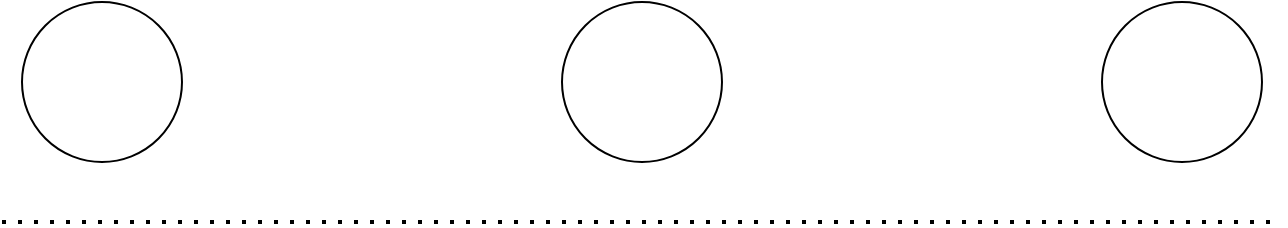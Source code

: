 <mxfile version="16.5.6" type="github">
  <diagram id="vuYvmgYbJ-c0nTtxZ2DZ" name="Page-1">
    <mxGraphModel dx="2062" dy="1122" grid="1" gridSize="10" guides="1" tooltips="1" connect="1" arrows="1" fold="1" page="1" pageScale="1" pageWidth="850" pageHeight="1100" math="0" shadow="0">
      <root>
        <mxCell id="0" />
        <mxCell id="1" parent="0" />
        <mxCell id="T2gHljznmlCYLtyOfOVh-1" value="" style="ellipse;whiteSpace=wrap;html=1;aspect=fixed;" vertex="1" parent="1">
          <mxGeometry x="90" y="330" width="80" height="80" as="geometry" />
        </mxCell>
        <mxCell id="T2gHljznmlCYLtyOfOVh-2" value="" style="ellipse;whiteSpace=wrap;html=1;aspect=fixed;" vertex="1" parent="1">
          <mxGeometry x="360" y="330" width="80" height="80" as="geometry" />
        </mxCell>
        <mxCell id="T2gHljznmlCYLtyOfOVh-3" value="" style="endArrow=none;dashed=1;html=1;dashPattern=1 3;strokeWidth=2;rounded=0;" edge="1" parent="1">
          <mxGeometry width="50" height="50" relative="1" as="geometry">
            <mxPoint x="80" y="440" as="sourcePoint" />
            <mxPoint x="720" y="440" as="targetPoint" />
          </mxGeometry>
        </mxCell>
        <mxCell id="T2gHljznmlCYLtyOfOVh-4" value="" style="ellipse;whiteSpace=wrap;html=1;aspect=fixed;" vertex="1" parent="1">
          <mxGeometry x="630" y="330" width="80" height="80" as="geometry" />
        </mxCell>
      </root>
    </mxGraphModel>
  </diagram>
</mxfile>
